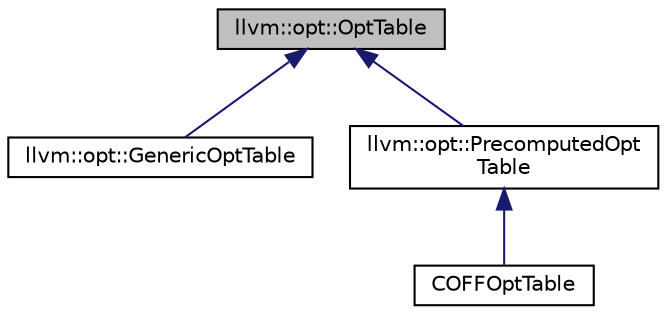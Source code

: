 digraph "llvm::opt::OptTable"
{
 // LATEX_PDF_SIZE
  bgcolor="transparent";
  edge [fontname="Helvetica",fontsize="10",labelfontname="Helvetica",labelfontsize="10"];
  node [fontname="Helvetica",fontsize="10",shape=record];
  Node1 [label="llvm::opt::OptTable",height=0.2,width=0.4,color="black", fillcolor="grey75", style="filled", fontcolor="black",tooltip="Provide access to the Option info table."];
  Node1 -> Node2 [dir="back",color="midnightblue",fontsize="10",style="solid",fontname="Helvetica"];
  Node2 [label="llvm::opt::GenericOptTable",height=0.2,width=0.4,color="black",URL="$classllvm_1_1opt_1_1GenericOptTable.html",tooltip="Specialization of OptTable."];
  Node1 -> Node3 [dir="back",color="midnightblue",fontsize="10",style="solid",fontname="Helvetica"];
  Node3 [label="llvm::opt::PrecomputedOpt\lTable",height=0.2,width=0.4,color="black",URL="$classllvm_1_1opt_1_1PrecomputedOptTable.html",tooltip=" "];
  Node3 -> Node4 [dir="back",color="midnightblue",fontsize="10",style="solid",fontname="Helvetica"];
  Node4 [label="COFFOptTable",height=0.2,width=0.4,color="black",URL="$classCOFFOptTable.html",tooltip=" "];
}
